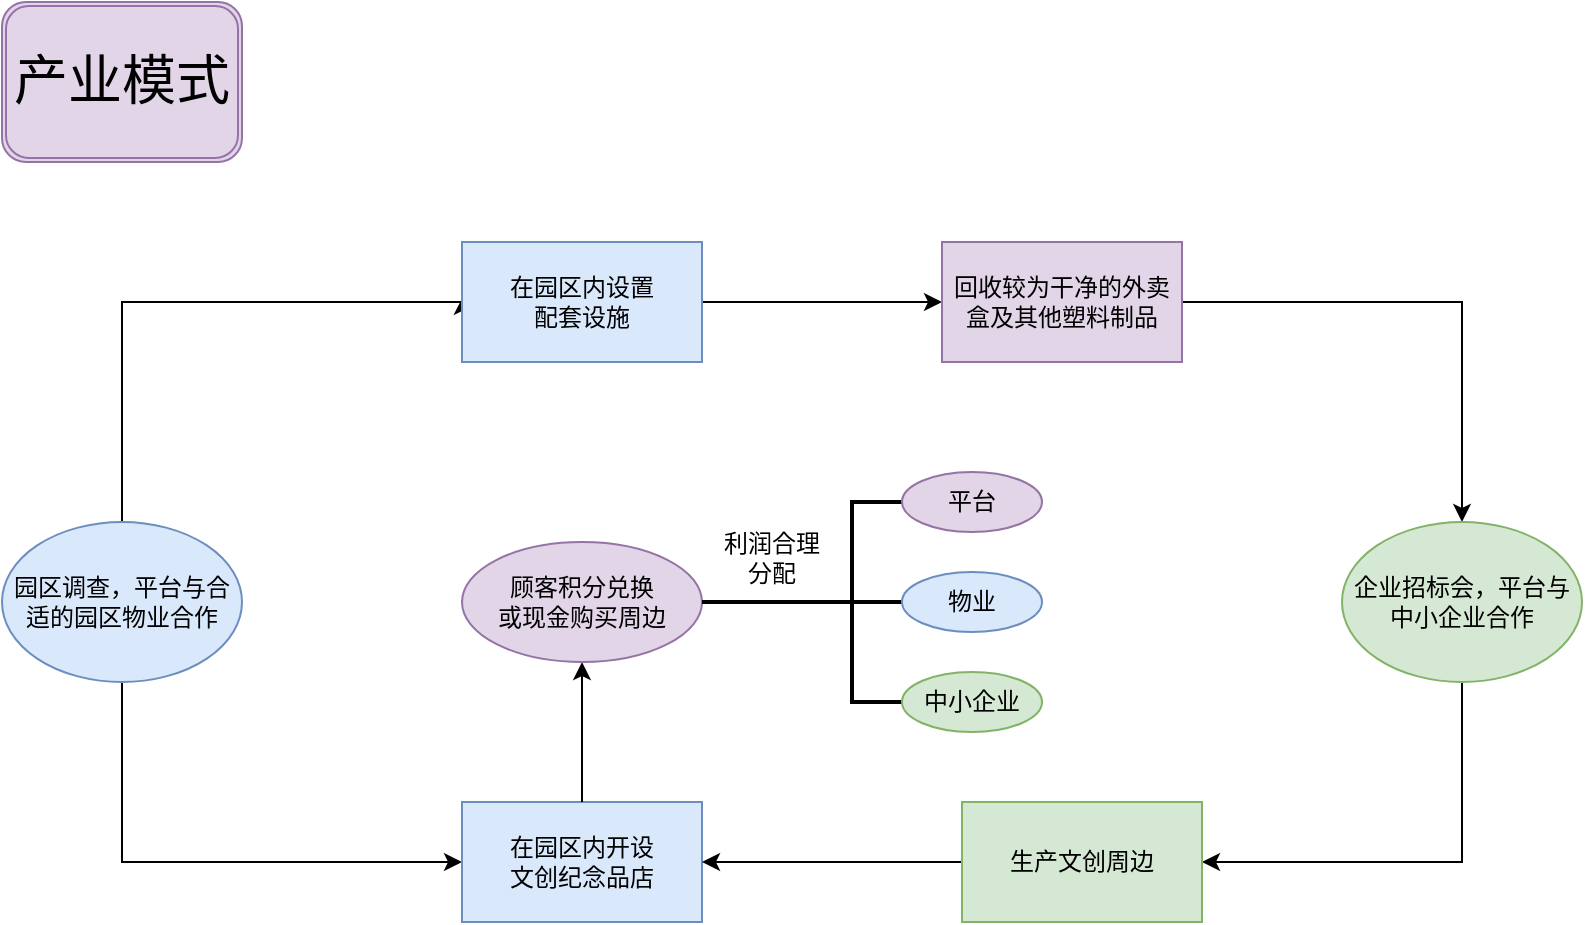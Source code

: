 <mxfile pages="1" version="11.2.4" type="github"><diagram id="Q_YM4gkHxdC8QlBH8kZO" name="第 1 页"><mxGraphModel dx="2234" dy="1103" grid="1" gridSize="10" guides="1" tooltips="1" connect="1" arrows="1" fold="1" page="1" pageScale="1" pageWidth="1400" pageHeight="850" math="0" shadow="0"><root><mxCell id="0"/><mxCell id="1" parent="0"/><mxCell id="N6Gw3CndcfydvcmaPqN9-1" value="&lt;span style=&quot;font-size: 27px ; white-space: normal&quot;&gt;产业模式&lt;/span&gt;" style="shape=ext;double=1;rounded=1;whiteSpace=wrap;html=1;fillColor=#e1d5e7;strokeColor=#9673a6;" vertex="1" parent="1"><mxGeometry x="70" y="10" width="120" height="80" as="geometry"/></mxCell><mxCell id="N6Gw3CndcfydvcmaPqN9-2" value="" style="edgeStyle=orthogonalEdgeStyle;rounded=0;orthogonalLoop=1;jettySize=auto;html=1;" edge="1" parent="1" source="N6Gw3CndcfydvcmaPqN9-4"><mxGeometry relative="1" as="geometry"><mxPoint x="300.429" y="157.429" as="targetPoint"/><Array as="points"><mxPoint x="130" y="160"/></Array></mxGeometry></mxCell><mxCell id="N6Gw3CndcfydvcmaPqN9-3" value="" style="edgeStyle=orthogonalEdgeStyle;rounded=0;orthogonalLoop=1;jettySize=auto;html=1;entryX=0;entryY=0.5;entryDx=0;entryDy=0;" edge="1" parent="1" source="N6Gw3CndcfydvcmaPqN9-4" target="N6Gw3CndcfydvcmaPqN9-5"><mxGeometry relative="1" as="geometry"><mxPoint x="298.038" y="340" as="targetPoint"/><Array as="points"><mxPoint x="130" y="440"/><mxPoint x="300" y="440"/></Array></mxGeometry></mxCell><mxCell id="N6Gw3CndcfydvcmaPqN9-4" value="园区调查，平台与合适的园区物业合作" style="ellipse;whiteSpace=wrap;html=1;fillColor=#dae8fc;strokeColor=#6c8ebf;" vertex="1" parent="1"><mxGeometry x="70" y="270" width="120" height="80" as="geometry"/></mxCell><mxCell id="N6Gw3CndcfydvcmaPqN9-5" value="在园区内开设&lt;br&gt;文创纪念品店" style="rounded=0;whiteSpace=wrap;html=1;fillColor=#dae8fc;strokeColor=#6c8ebf;" vertex="1" parent="1"><mxGeometry x="300" y="410" width="120" height="60" as="geometry"/></mxCell><mxCell id="N6Gw3CndcfydvcmaPqN9-6" value="" style="edgeStyle=orthogonalEdgeStyle;rounded=0;orthogonalLoop=1;jettySize=auto;html=1;" edge="1" parent="1" source="N6Gw3CndcfydvcmaPqN9-7" target="N6Gw3CndcfydvcmaPqN9-9"><mxGeometry relative="1" as="geometry"/></mxCell><mxCell id="N6Gw3CndcfydvcmaPqN9-7" value="在园区内设置&lt;br&gt;配套设施" style="rounded=0;whiteSpace=wrap;html=1;fillColor=#dae8fc;strokeColor=#6c8ebf;" vertex="1" parent="1"><mxGeometry x="300" y="130" width="120" height="60" as="geometry"/></mxCell><mxCell id="N6Gw3CndcfydvcmaPqN9-8" value="" style="edgeStyle=orthogonalEdgeStyle;rounded=0;orthogonalLoop=1;jettySize=auto;html=1;entryX=0.5;entryY=0;entryDx=0;entryDy=0;" edge="1" parent="1" source="N6Gw3CndcfydvcmaPqN9-9" target="N6Gw3CndcfydvcmaPqN9-11"><mxGeometry relative="1" as="geometry"><mxPoint x="800.286" y="210" as="targetPoint"/></mxGeometry></mxCell><mxCell id="N6Gw3CndcfydvcmaPqN9-9" value="回收较为干净的外卖盒及其他塑料制品" style="rounded=0;whiteSpace=wrap;html=1;fillColor=#e1d5e7;strokeColor=#9673a6;" vertex="1" parent="1"><mxGeometry x="540" y="130" width="120" height="60" as="geometry"/></mxCell><mxCell id="N6Gw3CndcfydvcmaPqN9-10" value="" style="edgeStyle=orthogonalEdgeStyle;rounded=0;orthogonalLoop=1;jettySize=auto;html=1;entryX=1;entryY=0.5;entryDx=0;entryDy=0;" edge="1" parent="1" source="N6Gw3CndcfydvcmaPqN9-11" target="N6Gw3CndcfydvcmaPqN9-13"><mxGeometry relative="1" as="geometry"><mxPoint x="700" y="440" as="targetPoint"/><Array as="points"><mxPoint x="800" y="440"/></Array></mxGeometry></mxCell><mxCell id="N6Gw3CndcfydvcmaPqN9-11" value="企业招标会，平台与中小企业合作" style="ellipse;whiteSpace=wrap;html=1;fillColor=#d5e8d4;strokeColor=#82b366;" vertex="1" parent="1"><mxGeometry x="740" y="270" width="120" height="80" as="geometry"/></mxCell><mxCell id="N6Gw3CndcfydvcmaPqN9-12" value="" style="edgeStyle=orthogonalEdgeStyle;rounded=0;orthogonalLoop=1;jettySize=auto;html=1;entryX=1;entryY=0.5;entryDx=0;entryDy=0;" edge="1" parent="1" source="N6Gw3CndcfydvcmaPqN9-13" target="N6Gw3CndcfydvcmaPqN9-5"><mxGeometry relative="1" as="geometry"><mxPoint x="470" y="440" as="targetPoint"/></mxGeometry></mxCell><mxCell id="N6Gw3CndcfydvcmaPqN9-13" value="生产文创周边" style="rounded=0;whiteSpace=wrap;html=1;fillColor=#d5e8d4;strokeColor=#82b366;" vertex="1" parent="1"><mxGeometry x="550" y="410" width="120" height="60" as="geometry"/></mxCell><mxCell id="N6Gw3CndcfydvcmaPqN9-14" value="" style="endArrow=classic;html=1;exitX=0.5;exitY=0;exitDx=0;exitDy=0;entryX=0.5;entryY=1;entryDx=0;entryDy=0;" edge="1" parent="1" source="N6Gw3CndcfydvcmaPqN9-5" target="N6Gw3CndcfydvcmaPqN9-15"><mxGeometry width="50" height="50" relative="1" as="geometry"><mxPoint x="70" y="540" as="sourcePoint"/><mxPoint x="360" y="370" as="targetPoint"/></mxGeometry></mxCell><mxCell id="N6Gw3CndcfydvcmaPqN9-15" value="顾客积分兑换&lt;br&gt;或现金购买周边" style="ellipse;whiteSpace=wrap;html=1;fillColor=#e1d5e7;strokeColor=#9673a6;" vertex="1" parent="1"><mxGeometry x="300" y="280" width="120" height="60" as="geometry"/></mxCell><mxCell id="N6Gw3CndcfydvcmaPqN9-16" value="" style="strokeWidth=2;html=1;shape=mxgraph.flowchart.annotation_2;align=left;pointerEvents=1" vertex="1" parent="1"><mxGeometry x="470" y="260" width="50" height="100" as="geometry"/></mxCell><mxCell id="N6Gw3CndcfydvcmaPqN9-17" value="" style="endArrow=none;html=1;exitX=1;exitY=0.5;exitDx=0;exitDy=0;entryX=1;entryY=0.5;entryDx=0;entryDy=0;entryPerimeter=0;strokeWidth=2;" edge="1" parent="1" source="N6Gw3CndcfydvcmaPqN9-15" target="N6Gw3CndcfydvcmaPqN9-16"><mxGeometry width="50" height="50" relative="1" as="geometry"><mxPoint x="70" y="540" as="sourcePoint"/><mxPoint x="120" y="490" as="targetPoint"/></mxGeometry></mxCell><mxCell id="N6Gw3CndcfydvcmaPqN9-18" value="利润合理分配" style="text;html=1;strokeColor=none;fillColor=none;align=center;verticalAlign=middle;whiteSpace=wrap;rounded=0;" vertex="1" parent="1"><mxGeometry x="430" y="270" width="50" height="35" as="geometry"/></mxCell><mxCell id="N6Gw3CndcfydvcmaPqN9-19" value="平台" style="ellipse;whiteSpace=wrap;html=1;fillColor=#e1d5e7;strokeColor=#9673a6;" vertex="1" parent="1"><mxGeometry x="520" y="245" width="70" height="30" as="geometry"/></mxCell><mxCell id="N6Gw3CndcfydvcmaPqN9-20" value="物业" style="ellipse;whiteSpace=wrap;html=1;fillColor=#dae8fc;strokeColor=#6c8ebf;" vertex="1" parent="1"><mxGeometry x="520" y="295" width="70" height="30" as="geometry"/></mxCell><mxCell id="N6Gw3CndcfydvcmaPqN9-21" value="中小企业" style="ellipse;whiteSpace=wrap;html=1;fillColor=#d5e8d4;strokeColor=#82b366;" vertex="1" parent="1"><mxGeometry x="520" y="345" width="70" height="30" as="geometry"/></mxCell></root></mxGraphModel></diagram></mxfile>